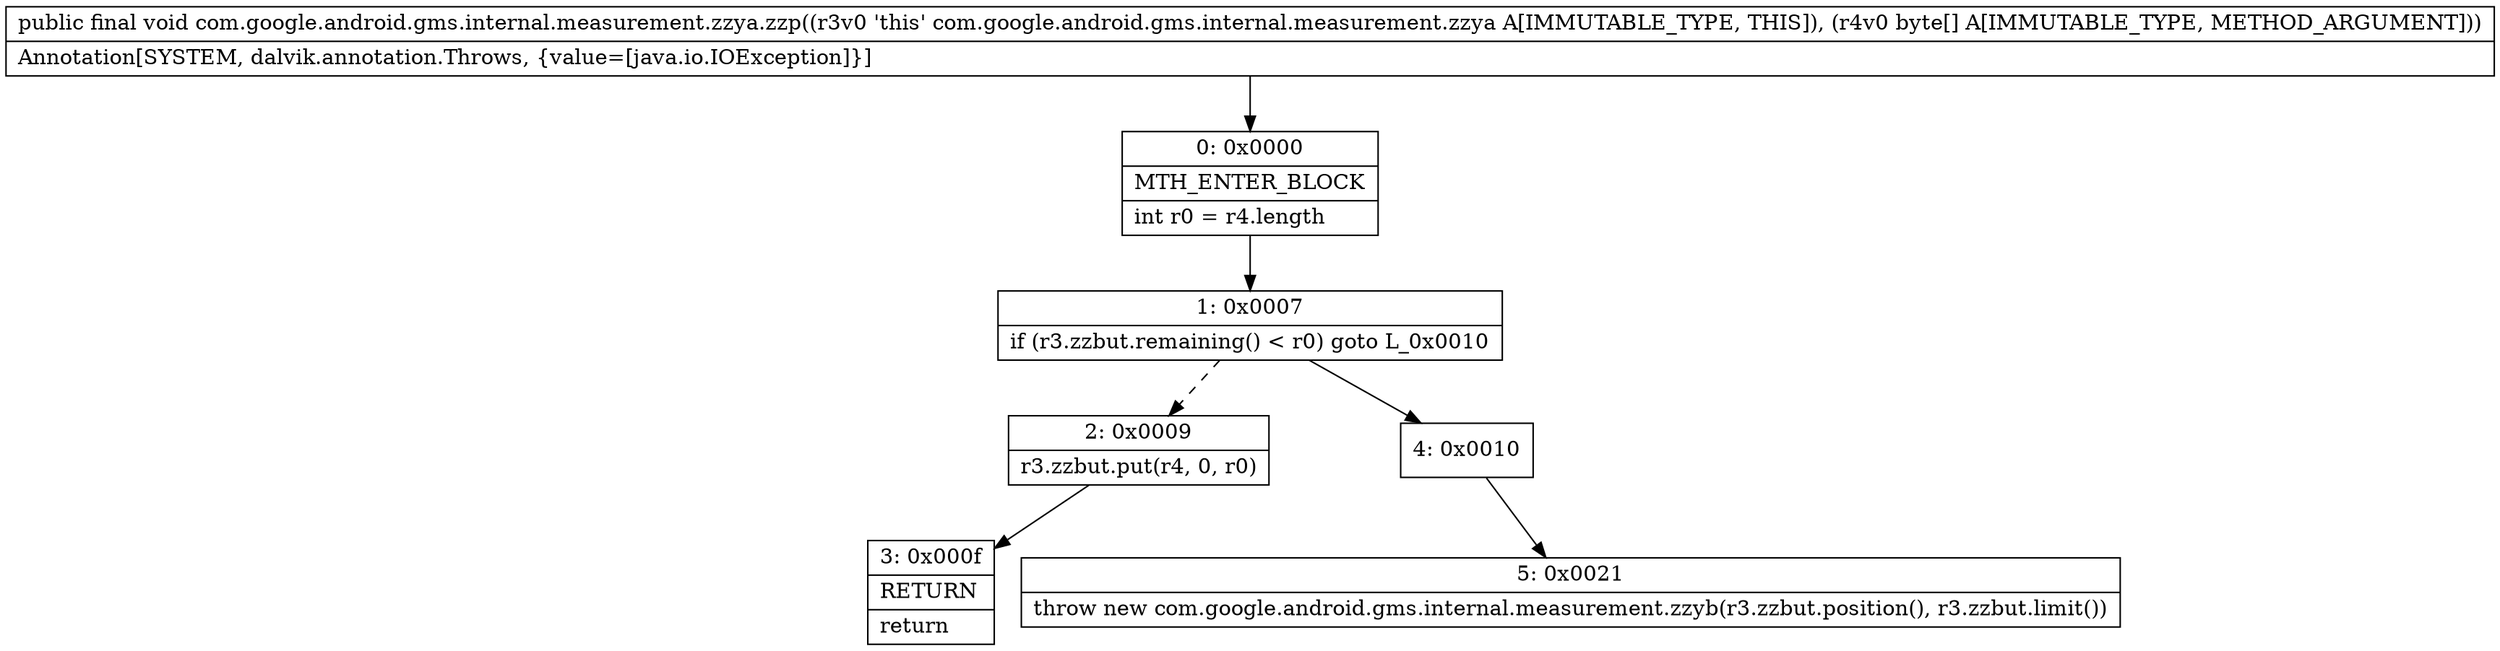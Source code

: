 digraph "CFG forcom.google.android.gms.internal.measurement.zzya.zzp([B)V" {
Node_0 [shape=record,label="{0\:\ 0x0000|MTH_ENTER_BLOCK\l|int r0 = r4.length\l}"];
Node_1 [shape=record,label="{1\:\ 0x0007|if (r3.zzbut.remaining() \< r0) goto L_0x0010\l}"];
Node_2 [shape=record,label="{2\:\ 0x0009|r3.zzbut.put(r4, 0, r0)\l}"];
Node_3 [shape=record,label="{3\:\ 0x000f|RETURN\l|return\l}"];
Node_4 [shape=record,label="{4\:\ 0x0010}"];
Node_5 [shape=record,label="{5\:\ 0x0021|throw new com.google.android.gms.internal.measurement.zzyb(r3.zzbut.position(), r3.zzbut.limit())\l}"];
MethodNode[shape=record,label="{public final void com.google.android.gms.internal.measurement.zzya.zzp((r3v0 'this' com.google.android.gms.internal.measurement.zzya A[IMMUTABLE_TYPE, THIS]), (r4v0 byte[] A[IMMUTABLE_TYPE, METHOD_ARGUMENT]))  | Annotation[SYSTEM, dalvik.annotation.Throws, \{value=[java.io.IOException]\}]\l}"];
MethodNode -> Node_0;
Node_0 -> Node_1;
Node_1 -> Node_2[style=dashed];
Node_1 -> Node_4;
Node_2 -> Node_3;
Node_4 -> Node_5;
}


